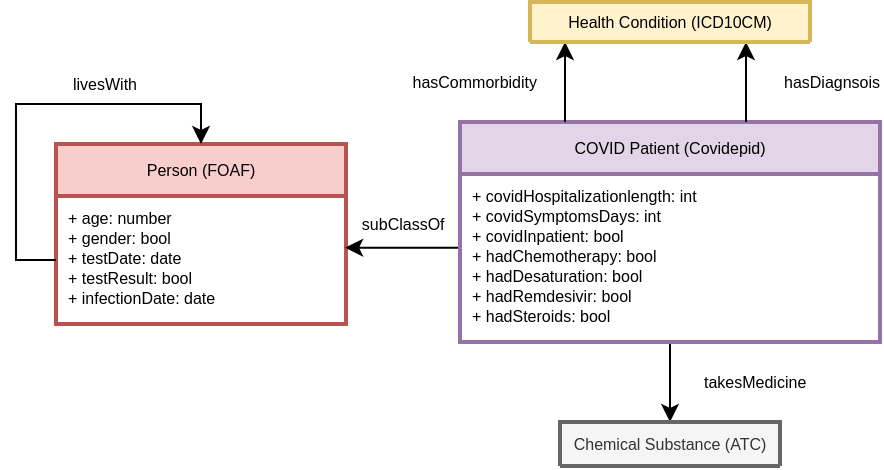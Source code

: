 <mxfile version="16.1.2" type="device"><diagram id="BqvOsSmiGEimSSBnHIT5" name="Page-1"><mxGraphModel dx="654" dy="335" grid="1" gridSize="10" guides="1" tooltips="1" connect="1" arrows="1" fold="1" page="1" pageScale="1" pageWidth="850" pageHeight="1100" math="0" shadow="0"><root><mxCell id="0"/><mxCell id="1" parent="0"/><mxCell id="KGjWYuwIZttvRGGGFiD2-21" value="Person (FOAF)" style="swimlane;fontStyle=0;childLayout=stackLayout;horizontal=1;startSize=26;fillColor=#f8cecc;horizontalStack=0;resizeParent=1;resizeParentMax=0;resizeLast=0;collapsible=1;marginBottom=0;fontSize=8;strokeWidth=2;html=0;strokeColor=#b85450;" parent="1" vertex="1"><mxGeometry x="278" y="131" width="145" height="90" as="geometry"/></mxCell><mxCell id="KGjWYuwIZttvRGGGFiD2-69" value="livesWith" style="edgeStyle=orthogonalEdgeStyle;rounded=0;orthogonalLoop=1;jettySize=auto;html=0;entryX=0.5;entryY=0;entryDx=0;entryDy=0;fontSize=8;startArrow=none;startFill=0;endArrow=classic;endFill=1;strokeColor=#000000;" parent="KGjWYuwIZttvRGGGFiD2-21" source="KGjWYuwIZttvRGGGFiD2-22" target="KGjWYuwIZttvRGGGFiD2-21" edge="1"><mxGeometry x="0.353" y="10" relative="1" as="geometry"><Array as="points"><mxPoint x="-20" y="58"/><mxPoint x="-20" y="-20"/><mxPoint x="73" y="-20"/></Array><mxPoint as="offset"/></mxGeometry></mxCell><mxCell id="KGjWYuwIZttvRGGGFiD2-22" value="+ age: number&#10;+ gender: bool&#10;+ testDate: date&#10;+ testResult: bool&#10;+ infectionDate: date" style="text;strokeColor=none;fillColor=none;align=left;verticalAlign=top;spacingLeft=4;spacingRight=4;overflow=hidden;rotatable=0;points=[[0,0.5],[1,0.5]];portConstraint=eastwest;fontSize=8;html=0;" parent="KGjWYuwIZttvRGGGFiD2-21" vertex="1"><mxGeometry y="26" width="145" height="64" as="geometry"/></mxCell><mxCell id="KGjWYuwIZttvRGGGFiD2-66" value="takesMedicine" style="edgeStyle=orthogonalEdgeStyle;rounded=0;orthogonalLoop=1;jettySize=auto;html=0;entryX=0.5;entryY=0;entryDx=0;entryDy=0;fontSize=8;startArrow=none;startFill=0;endArrow=classic;endFill=1;strokeColor=#000000;align=left;" parent="1" source="KGjWYuwIZttvRGGGFiD2-31" target="KGjWYuwIZttvRGGGFiD2-49" edge="1"><mxGeometry y="15" relative="1" as="geometry"><mxPoint as="offset"/></mxGeometry></mxCell><mxCell id="KGjWYuwIZttvRGGGFiD2-67" value="subClassOf" style="edgeStyle=orthogonalEdgeStyle;rounded=0;orthogonalLoop=1;jettySize=auto;html=0;fontSize=8;startArrow=none;startFill=0;endArrow=classic;endFill=1;strokeColor=#000000;entryX=0.997;entryY=0.404;entryDx=0;entryDy=0;entryPerimeter=0;exitX=0;exitY=0.5;exitDx=0;exitDy=0;" parent="1" target="KGjWYuwIZttvRGGGFiD2-22" edge="1" source="KGjWYuwIZttvRGGGFiD2-32"><mxGeometry x="0.066" y="-12" relative="1" as="geometry"><mxPoint x="480" y="198" as="sourcePoint"/><mxPoint x="430" y="220" as="targetPoint"/><Array as="points"><mxPoint x="480" y="182"/></Array><mxPoint as="offset"/></mxGeometry></mxCell><mxCell id="KGjWYuwIZttvRGGGFiD2-31" value="COVID Patient (Covidepid)" style="swimlane;fontStyle=0;childLayout=stackLayout;horizontal=1;startSize=26;fillColor=#e1d5e7;horizontalStack=0;resizeParent=1;resizeParentMax=0;resizeLast=0;collapsible=1;marginBottom=0;fontSize=8;strokeWidth=2;html=0;strokeColor=#9673a6;glass=0;swimlaneLine=1;" parent="1" vertex="1"><mxGeometry x="480" y="120" width="210" height="110" as="geometry"/></mxCell><mxCell id="KGjWYuwIZttvRGGGFiD2-32" value="+ covidHospitalizationlength: int&#10;+ covidSymptomsDays: int&#10;+ covidInpatient: bool&#10;+ hadChemotherapy: bool&#10;+ hadDesaturation: bool&#10;+ hadRemdesivir: bool&#10;+ hadSteroids: bool" style="text;strokeColor=none;fillColor=none;align=left;verticalAlign=top;spacingLeft=4;spacingRight=4;overflow=hidden;rotatable=0;points=[[0,0.5],[1,0.5]];portConstraint=eastwest;fontSize=8;" parent="KGjWYuwIZttvRGGGFiD2-31" vertex="1"><mxGeometry y="26" width="210" height="84" as="geometry"/></mxCell><mxCell id="KGjWYuwIZttvRGGGFiD2-63" value="hasCommorbidity" style="edgeStyle=orthogonalEdgeStyle;rounded=0;orthogonalLoop=1;jettySize=auto;html=0;entryX=0.25;entryY=0;entryDx=0;entryDy=0;fontSize=8;startArrow=classic;startFill=1;endArrow=none;endFill=0;strokeColor=#000000;align=right;" parent="1" source="KGjWYuwIZttvRGGGFiD2-47" target="KGjWYuwIZttvRGGGFiD2-31" edge="1"><mxGeometry y="-12" relative="1" as="geometry"><Array as="points"><mxPoint x="520" y="70"/><mxPoint x="520" y="70"/></Array><mxPoint as="offset"/></mxGeometry></mxCell><mxCell id="KGjWYuwIZttvRGGGFiD2-64" value="hasDiagnsois" style="edgeStyle=orthogonalEdgeStyle;rounded=0;orthogonalLoop=1;jettySize=auto;html=0;fontSize=8;startArrow=classic;startFill=1;endArrow=none;endFill=0;strokeColor=#000000;align=left;" parent="1" source="KGjWYuwIZttvRGGGFiD2-47" edge="1"><mxGeometry y="17" relative="1" as="geometry"><mxPoint x="623" y="120" as="targetPoint"/><Array as="points"><mxPoint x="623" y="120"/></Array><mxPoint as="offset"/></mxGeometry></mxCell><mxCell id="KGjWYuwIZttvRGGGFiD2-47" value="Health Condition (ICD10CM)" style="swimlane;fontStyle=0;childLayout=stackLayout;horizontal=1;startSize=23;fillColor=#fff2cc;horizontalStack=0;resizeParent=1;resizeParentMax=0;resizeLast=0;collapsible=1;marginBottom=0;fontSize=8;strokeWidth=2;html=0;strokeColor=#d6b656;" parent="1" vertex="1"><mxGeometry x="515" y="60" width="140" height="20" as="geometry"/></mxCell><mxCell id="Bngn-XU27xAcj-MMTfsI-1" style="edgeStyle=orthogonalEdgeStyle;rounded=0;orthogonalLoop=1;jettySize=auto;html=1;exitX=0.5;exitY=0;exitDx=0;exitDy=0;fontColor=#FFFF33;startArrow=classic;startFill=1;endArrow=classic;endFill=1;" parent="1" source="KGjWYuwIZttvRGGGFiD2-49" edge="1"><mxGeometry relative="1" as="geometry"><mxPoint x="585.2" y="270" as="targetPoint"/></mxGeometry></mxCell><mxCell id="KGjWYuwIZttvRGGGFiD2-49" value="Chemical Substance (ATC)" style="swimlane;fontStyle=0;childLayout=stackLayout;horizontal=1;startSize=23;fillColor=#f5f5f5;horizontalStack=0;resizeParent=1;resizeParentMax=0;resizeLast=0;collapsible=1;marginBottom=0;fontSize=8;strokeWidth=2;html=0;strokeColor=#666666;fontColor=#333333;" parent="1" vertex="1"><mxGeometry x="530" y="270" width="110" height="22" as="geometry"/></mxCell></root></mxGraphModel></diagram></mxfile>